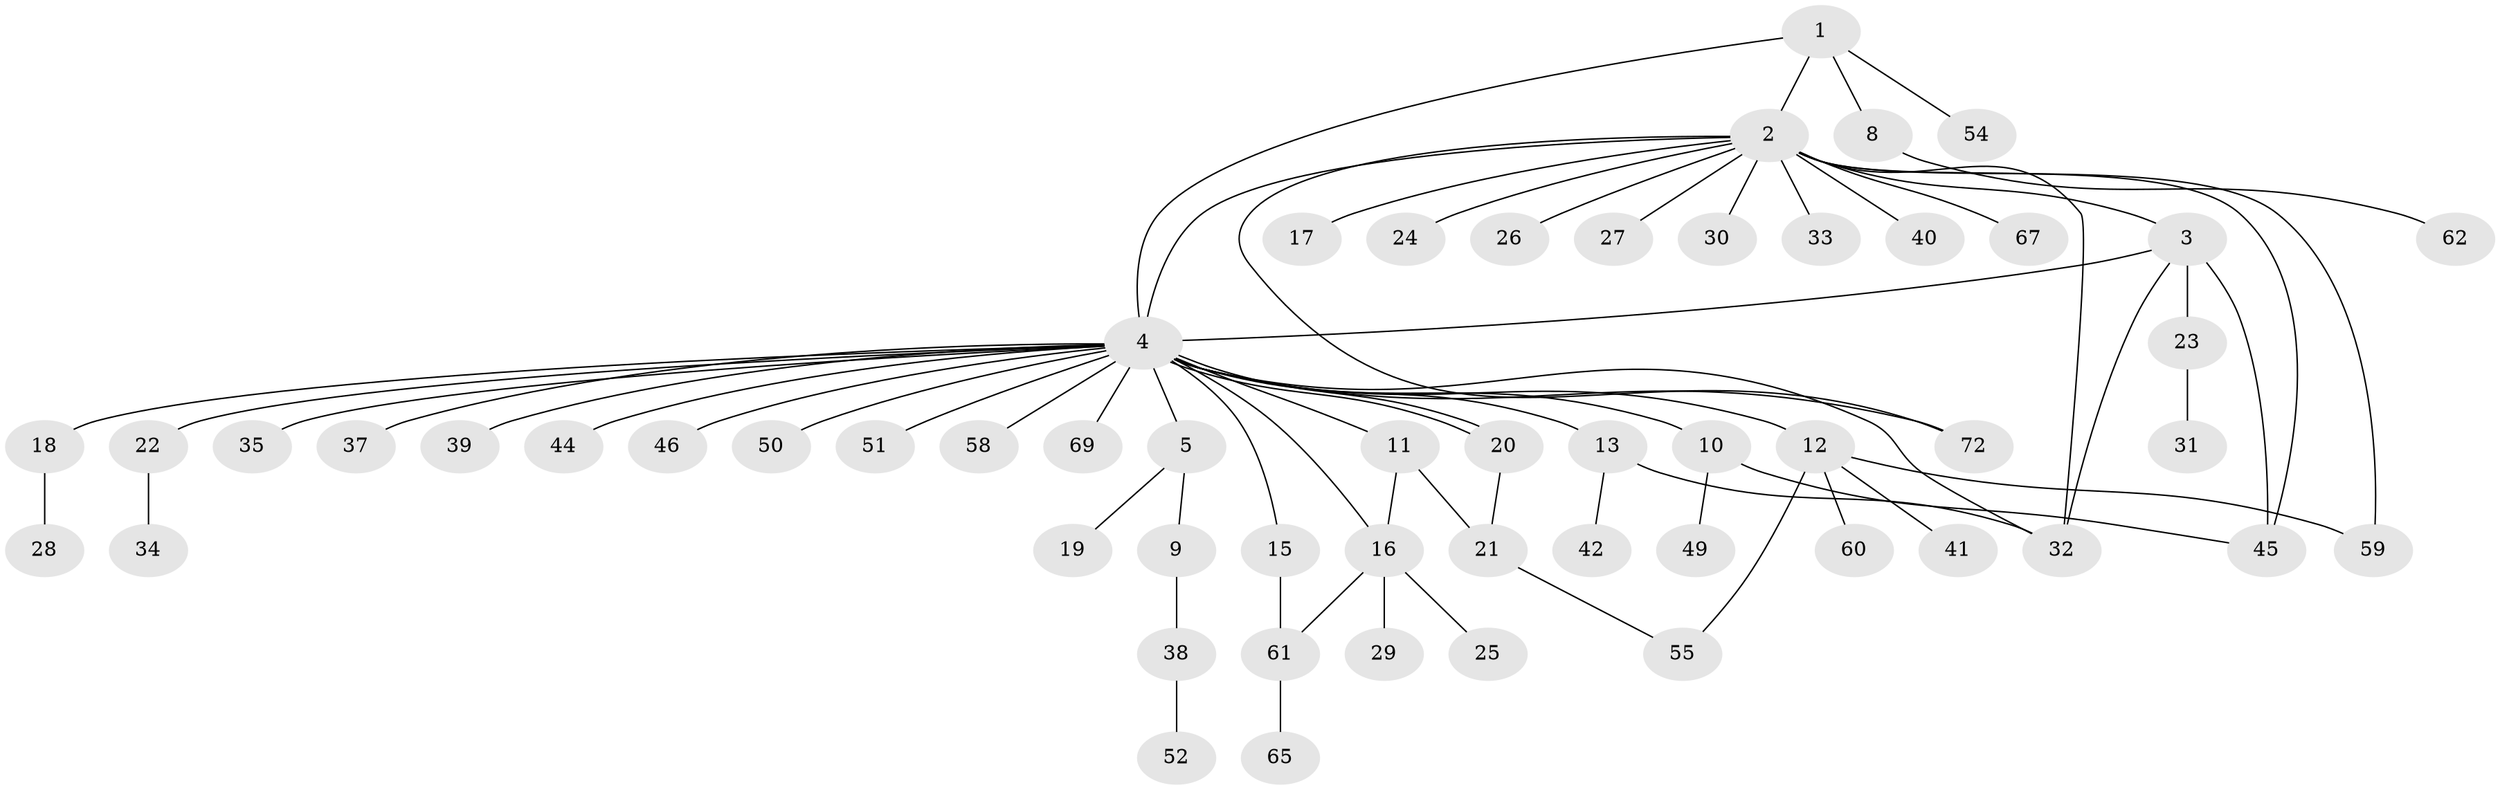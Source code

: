 // original degree distribution, {4: 0.05555555555555555, 16: 0.013888888888888888, 6: 0.013888888888888888, 26: 0.013888888888888888, 3: 0.09722222222222222, 2: 0.2638888888888889, 1: 0.5138888888888888, 5: 0.027777777777777776}
// Generated by graph-tools (version 1.1) at 2025/11/02/27/25 16:11:15]
// undirected, 56 vertices, 69 edges
graph export_dot {
graph [start="1"]
  node [color=gray90,style=filled];
  1 [super="+6"];
  2 [super="+68"];
  3 [super="+7"];
  4 [super="+71"];
  5;
  8 [super="+48"];
  9;
  10;
  11 [super="+36"];
  12 [super="+14"];
  13 [super="+56"];
  15;
  16 [super="+53"];
  17;
  18;
  19;
  20 [super="+43"];
  21;
  22;
  23;
  24;
  25;
  26;
  27;
  28;
  29;
  30 [super="+66"];
  31;
  32 [super="+57"];
  33;
  34;
  35;
  37;
  38 [super="+47"];
  39;
  40;
  41;
  42;
  44;
  45 [super="+64"];
  46;
  49;
  50;
  51;
  52;
  54;
  55;
  58 [super="+70"];
  59;
  60;
  61 [super="+63"];
  62;
  65;
  67;
  69;
  72;
  1 -- 2;
  1 -- 4;
  1 -- 8;
  1 -- 54;
  2 -- 3;
  2 -- 4;
  2 -- 17;
  2 -- 24;
  2 -- 26;
  2 -- 27;
  2 -- 30;
  2 -- 32;
  2 -- 33;
  2 -- 40;
  2 -- 45;
  2 -- 59;
  2 -- 67;
  2 -- 72;
  3 -- 4;
  3 -- 23;
  3 -- 32;
  3 -- 45;
  4 -- 5;
  4 -- 10;
  4 -- 11;
  4 -- 12;
  4 -- 13;
  4 -- 15;
  4 -- 16;
  4 -- 18;
  4 -- 20;
  4 -- 20;
  4 -- 22;
  4 -- 35;
  4 -- 37;
  4 -- 39;
  4 -- 44;
  4 -- 46;
  4 -- 50;
  4 -- 51;
  4 -- 58;
  4 -- 69;
  4 -- 72;
  4 -- 32;
  5 -- 9;
  5 -- 19;
  8 -- 62;
  9 -- 38;
  10 -- 45;
  10 -- 49;
  11 -- 21;
  11 -- 16;
  12 -- 41;
  12 -- 55;
  12 -- 59;
  12 -- 60;
  13 -- 32;
  13 -- 42;
  15 -- 61;
  16 -- 25;
  16 -- 29;
  16 -- 61;
  18 -- 28;
  20 -- 21;
  21 -- 55;
  22 -- 34;
  23 -- 31;
  38 -- 52;
  61 -- 65;
}
